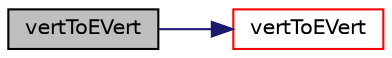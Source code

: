 digraph "vertToEVert"
{
  bgcolor="transparent";
  edge [fontname="Helvetica",fontsize="10",labelfontname="Helvetica",labelfontsize="10"];
  node [fontname="Helvetica",fontsize="10",shape=record];
  rankdir="LR";
  Node1027 [label="vertToEVert",height=0.2,width=0.4,color="black", fillcolor="grey75", style="filled", fontcolor="black"];
  Node1027 -> Node1028 [color="midnightblue",fontsize="10",style="solid",fontname="Helvetica"];
  Node1028 [label="vertToEVert",height=0.2,width=0.4,color="red",URL="$a22241.html#a499ccc675f77b7ff9a9d9bace61ffaf7",tooltip="Convert pointi to eVert. "];
}
